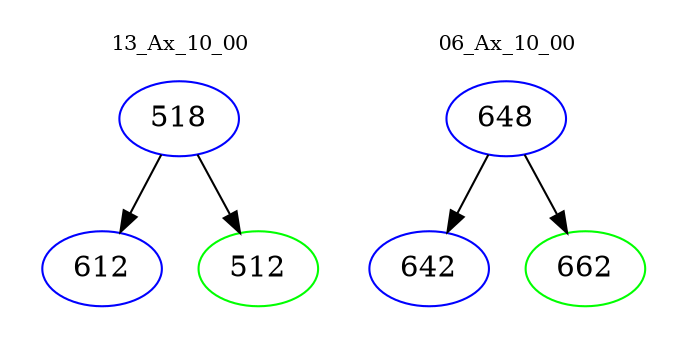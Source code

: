 digraph{
subgraph cluster_0 {
color = white
label = "13_Ax_10_00";
fontsize=10;
T0_518 [label="518", color="blue"]
T0_518 -> T0_612 [color="black"]
T0_612 [label="612", color="blue"]
T0_518 -> T0_512 [color="black"]
T0_512 [label="512", color="green"]
}
subgraph cluster_1 {
color = white
label = "06_Ax_10_00";
fontsize=10;
T1_648 [label="648", color="blue"]
T1_648 -> T1_642 [color="black"]
T1_642 [label="642", color="blue"]
T1_648 -> T1_662 [color="black"]
T1_662 [label="662", color="green"]
}
}
